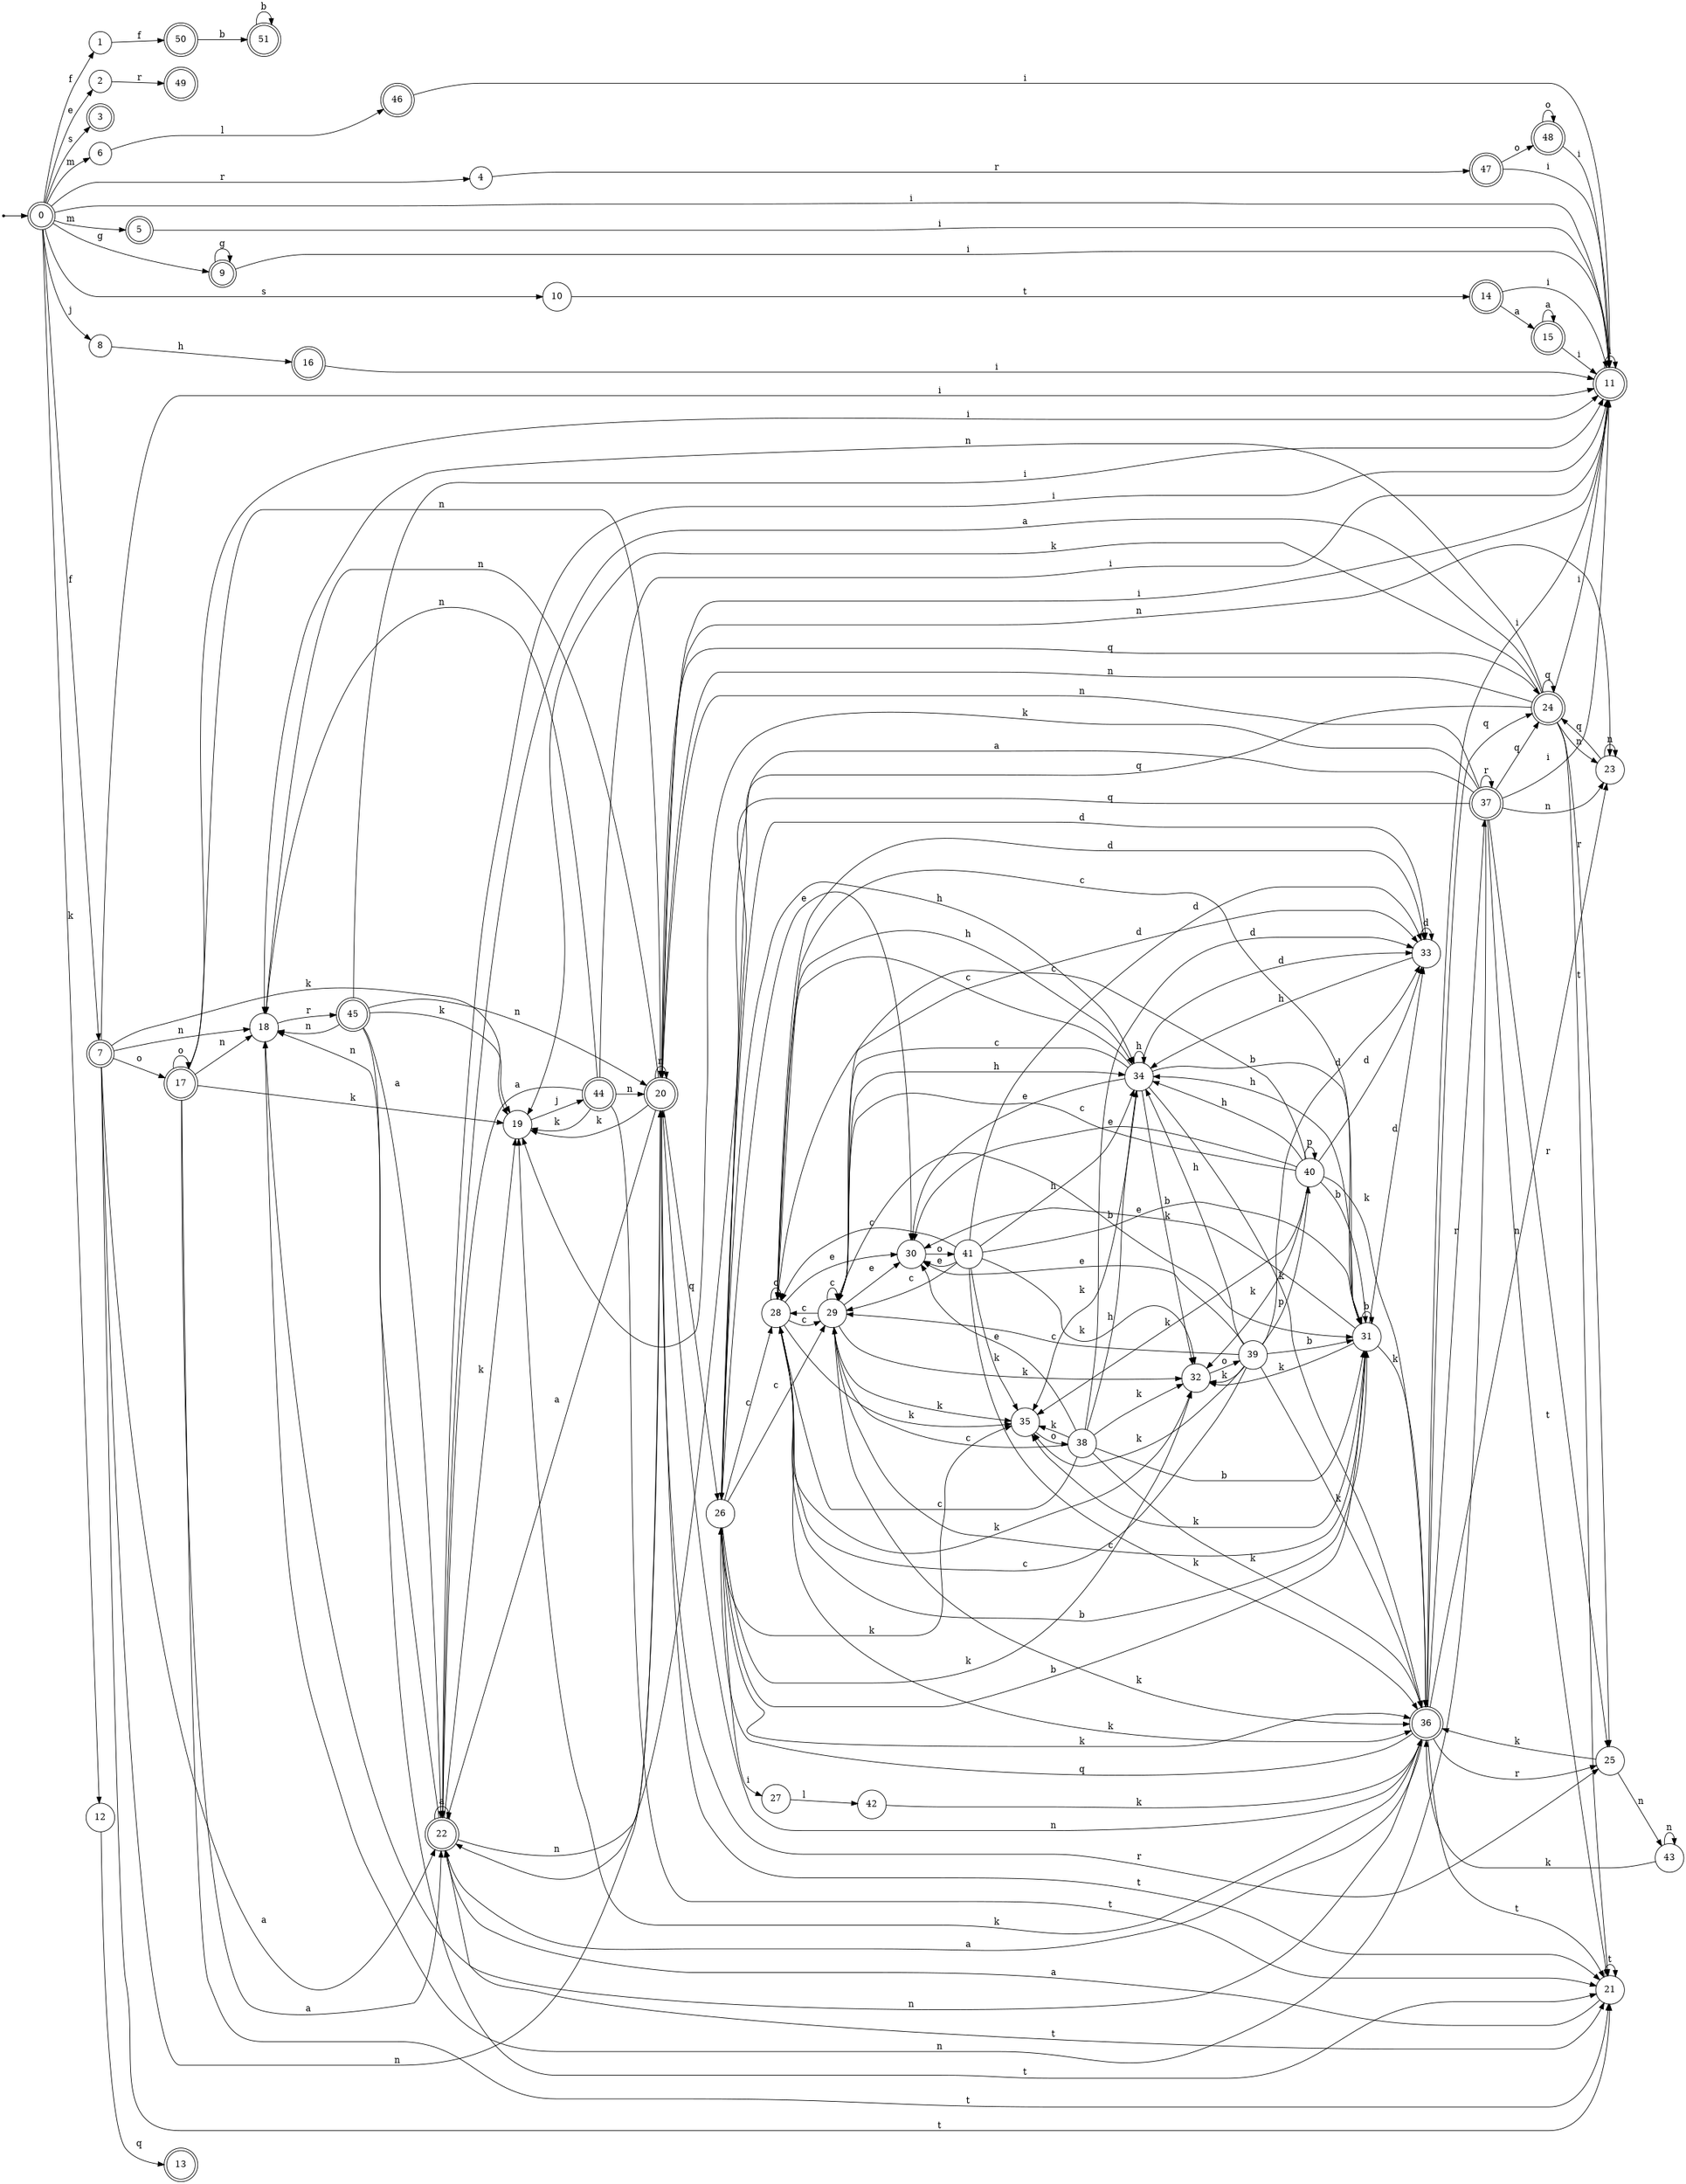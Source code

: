 digraph finite_state_machine {
rankdir=LR;
size="20,20";
node [shape = point]; "dummy0"
node [shape = doublecircle]; "0";"dummy0" -> "0";
node [shape = circle]; "1";
node [shape = circle]; "2";
node [shape = doublecircle]; "3";node [shape = circle]; "4";
node [shape = doublecircle]; "5";node [shape = circle]; "6";
node [shape = doublecircle]; "7";node [shape = circle]; "8";
node [shape = doublecircle]; "9";node [shape = circle]; "10";
node [shape = doublecircle]; "11";node [shape = circle]; "12";
node [shape = doublecircle]; "13";node [shape = doublecircle]; "14";node [shape = doublecircle]; "15";node [shape = doublecircle]; "16";node [shape = doublecircle]; "17";node [shape = circle]; "18";
node [shape = circle]; "19";
node [shape = doublecircle]; "20";node [shape = circle]; "21";
node [shape = doublecircle]; "22";node [shape = circle]; "23";
node [shape = doublecircle]; "24";node [shape = circle]; "25";
node [shape = circle]; "26";
node [shape = circle]; "27";
node [shape = circle]; "28";
node [shape = circle]; "29";
node [shape = circle]; "30";
node [shape = circle]; "31";
node [shape = circle]; "32";
node [shape = circle]; "33";
node [shape = circle]; "34";
node [shape = circle]; "35";
node [shape = doublecircle]; "36";node [shape = doublecircle]; "37";node [shape = circle]; "38";
node [shape = circle]; "39";
node [shape = circle]; "40";
node [shape = circle]; "41";
node [shape = circle]; "42";
node [shape = circle]; "43";
node [shape = doublecircle]; "44";node [shape = doublecircle]; "45";node [shape = doublecircle]; "46";node [shape = doublecircle]; "47";node [shape = doublecircle]; "48";node [shape = doublecircle]; "49";node [shape = doublecircle]; "50";node [shape = doublecircle]; "51";"0" -> "1" [label = "f"];
 "0" -> "7" [label = "f"];
 "0" -> "2" [label = "e"];
 "0" -> "10" [label = "s"];
 "0" -> "3" [label = "s"];
 "0" -> "4" [label = "r"];
 "0" -> "5" [label = "m"];
 "0" -> "6" [label = "m"];
 "0" -> "8" [label = "j"];
 "0" -> "9" [label = "g"];
 "0" -> "11" [label = "i"];
 "0" -> "12" [label = "k"];
 "12" -> "13" [label = "q"];
 "11" -> "11" [label = "i"];
 "10" -> "14" [label = "t"];
 "14" -> "15" [label = "a"];
 "14" -> "11" [label = "i"];
 "15" -> "15" [label = "a"];
 "15" -> "11" [label = "i"];
 "9" -> "9" [label = "g"];
 "9" -> "11" [label = "i"];
 "8" -> "16" [label = "h"];
 "16" -> "11" [label = "i"];
 "7" -> "17" [label = "o"];
 "7" -> "18" [label = "n"];
 "7" -> "20" [label = "n"];
 "7" -> "19" [label = "k"];
 "7" -> "21" [label = "t"];
 "7" -> "22" [label = "a"];
 "7" -> "11" [label = "i"];
 "22" -> "22" [label = "a"];
 "22" -> "21" [label = "t"];
 "22" -> "18" [label = "n"];
 "22" -> "20" [label = "n"];
 "22" -> "19" [label = "k"];
 "22" -> "11" [label = "i"];
 "21" -> "21" [label = "t"];
 "21" -> "22" [label = "a"];
 "20" -> "18" [label = "n"];
 "20" -> "20" [label = "n"];
 "20" -> "23" [label = "n"];
 "20" -> "24" [label = "q"];
 "20" -> "26" [label = "q"];
 "20" -> "25" [label = "r"];
 "20" -> "19" [label = "k"];
 "20" -> "21" [label = "t"];
 "20" -> "22" [label = "a"];
 "20" -> "11" [label = "i"];
 "26" -> "27" [label = "i"];
 "26" -> "28" [label = "c"];
 "26" -> "29" [label = "c"];
 "26" -> "30" [label = "e"];
 "26" -> "31" [label = "b"];
 "26" -> "32" [label = "k"];
 "26" -> "35" [label = "k"];
 "26" -> "36" [label = "k"];
 "26" -> "33" [label = "d"];
 "26" -> "34" [label = "h"];
 "36" -> "25" [label = "r"];
 "36" -> "37" [label = "r"];
 "36" -> "24" [label = "q"];
 "36" -> "26" [label = "q"];
 "36" -> "18" [label = "n"];
 "36" -> "20" [label = "n"];
 "36" -> "23" [label = "n"];
 "36" -> "19" [label = "k"];
 "36" -> "21" [label = "t"];
 "36" -> "22" [label = "a"];
 "36" -> "11" [label = "i"];
 "37" -> "25" [label = "r"];
 "37" -> "37" [label = "r"];
 "37" -> "24" [label = "q"];
 "37" -> "26" [label = "q"];
 "37" -> "18" [label = "n"];
 "37" -> "20" [label = "n"];
 "37" -> "23" [label = "n"];
 "37" -> "19" [label = "k"];
 "37" -> "21" [label = "t"];
 "37" -> "22" [label = "a"];
 "37" -> "11" [label = "i"];
 "35" -> "38" [label = "o"];
 "38" -> "32" [label = "k"];
 "38" -> "35" [label = "k"];
 "38" -> "36" [label = "k"];
 "38" -> "28" [label = "c"];
 "38" -> "29" [label = "c"];
 "38" -> "30" [label = "e"];
 "38" -> "31" [label = "b"];
 "38" -> "33" [label = "d"];
 "38" -> "34" [label = "h"];
 "34" -> "34" [label = "h"];
 "34" -> "33" [label = "d"];
 "34" -> "28" [label = "c"];
 "34" -> "29" [label = "c"];
 "34" -> "30" [label = "e"];
 "34" -> "31" [label = "b"];
 "34" -> "32" [label = "k"];
 "34" -> "35" [label = "k"];
 "34" -> "36" [label = "k"];
 "33" -> "33" [label = "d"];
 "33" -> "34" [label = "h"];
 "32" -> "39" [label = "o"];
 "39" -> "32" [label = "k"];
 "39" -> "35" [label = "k"];
 "39" -> "36" [label = "k"];
 "39" -> "40" [label = "p"];
 "39" -> "28" [label = "c"];
 "39" -> "29" [label = "c"];
 "39" -> "30" [label = "e"];
 "39" -> "31" [label = "b"];
 "39" -> "33" [label = "d"];
 "39" -> "34" [label = "h"];
 "40" -> "40" [label = "p"];
 "40" -> "32" [label = "k"];
 "40" -> "35" [label = "k"];
 "40" -> "36" [label = "k"];
 "40" -> "28" [label = "c"];
 "40" -> "29" [label = "c"];
 "40" -> "30" [label = "e"];
 "40" -> "31" [label = "b"];
 "40" -> "33" [label = "d"];
 "40" -> "34" [label = "h"];
 "31" -> "31" [label = "b"];
 "31" -> "28" [label = "c"];
 "31" -> "29" [label = "c"];
 "31" -> "30" [label = "e"];
 "31" -> "32" [label = "k"];
 "31" -> "35" [label = "k"];
 "31" -> "36" [label = "k"];
 "31" -> "33" [label = "d"];
 "31" -> "34" [label = "h"];
 "30" -> "41" [label = "o"];
 "41" -> "30" [label = "e"];
 "41" -> "28" [label = "c"];
 "41" -> "29" [label = "c"];
 "41" -> "31" [label = "b"];
 "41" -> "32" [label = "k"];
 "41" -> "35" [label = "k"];
 "41" -> "36" [label = "k"];
 "41" -> "33" [label = "d"];
 "41" -> "34" [label = "h"];
 "29" -> "28" [label = "c"];
 "29" -> "29" [label = "c"];
 "29" -> "30" [label = "e"];
 "29" -> "31" [label = "b"];
 "29" -> "32" [label = "k"];
 "29" -> "35" [label = "k"];
 "29" -> "36" [label = "k"];
 "29" -> "33" [label = "d"];
 "29" -> "34" [label = "h"];
 "28" -> "28" [label = "c"];
 "28" -> "29" [label = "c"];
 "28" -> "30" [label = "e"];
 "28" -> "31" [label = "b"];
 "28" -> "32" [label = "k"];
 "28" -> "35" [label = "k"];
 "28" -> "36" [label = "k"];
 "28" -> "33" [label = "d"];
 "28" -> "34" [label = "h"];
 "27" -> "42" [label = "l"];
 "42" -> "36" [label = "k"];
 "25" -> "43" [label = "n"];
 "25" -> "36" [label = "k"];
 "43" -> "43" [label = "n"];
 "43" -> "36" [label = "k"];
 "24" -> "24" [label = "q"];
 "24" -> "26" [label = "q"];
 "24" -> "18" [label = "n"];
 "24" -> "20" [label = "n"];
 "24" -> "23" [label = "n"];
 "24" -> "25" [label = "r"];
 "24" -> "19" [label = "k"];
 "24" -> "21" [label = "t"];
 "24" -> "22" [label = "a"];
 "24" -> "11" [label = "i"];
 "23" -> "23" [label = "n"];
 "23" -> "24" [label = "q"];
 "19" -> "44" [label = "j"];
 "44" -> "19" [label = "k"];
 "44" -> "18" [label = "n"];
 "44" -> "20" [label = "n"];
 "44" -> "21" [label = "t"];
 "44" -> "22" [label = "a"];
 "44" -> "11" [label = "i"];
 "18" -> "45" [label = "r"];
 "45" -> "18" [label = "n"];
 "45" -> "20" [label = "n"];
 "45" -> "19" [label = "k"];
 "45" -> "21" [label = "t"];
 "45" -> "22" [label = "a"];
 "45" -> "11" [label = "i"];
 "17" -> "17" [label = "o"];
 "17" -> "18" [label = "n"];
 "17" -> "20" [label = "n"];
 "17" -> "19" [label = "k"];
 "17" -> "21" [label = "t"];
 "17" -> "22" [label = "a"];
 "17" -> "11" [label = "i"];
 "6" -> "46" [label = "l"];
 "46" -> "11" [label = "i"];
 "5" -> "11" [label = "i"];
 "4" -> "47" [label = "r"];
 "47" -> "48" [label = "o"];
 "47" -> "11" [label = "i"];
 "48" -> "48" [label = "o"];
 "48" -> "11" [label = "i"];
 "2" -> "49" [label = "r"];
 "1" -> "50" [label = "f"];
 "50" -> "51" [label = "b"];
 "51" -> "51" [label = "b"];
 }
